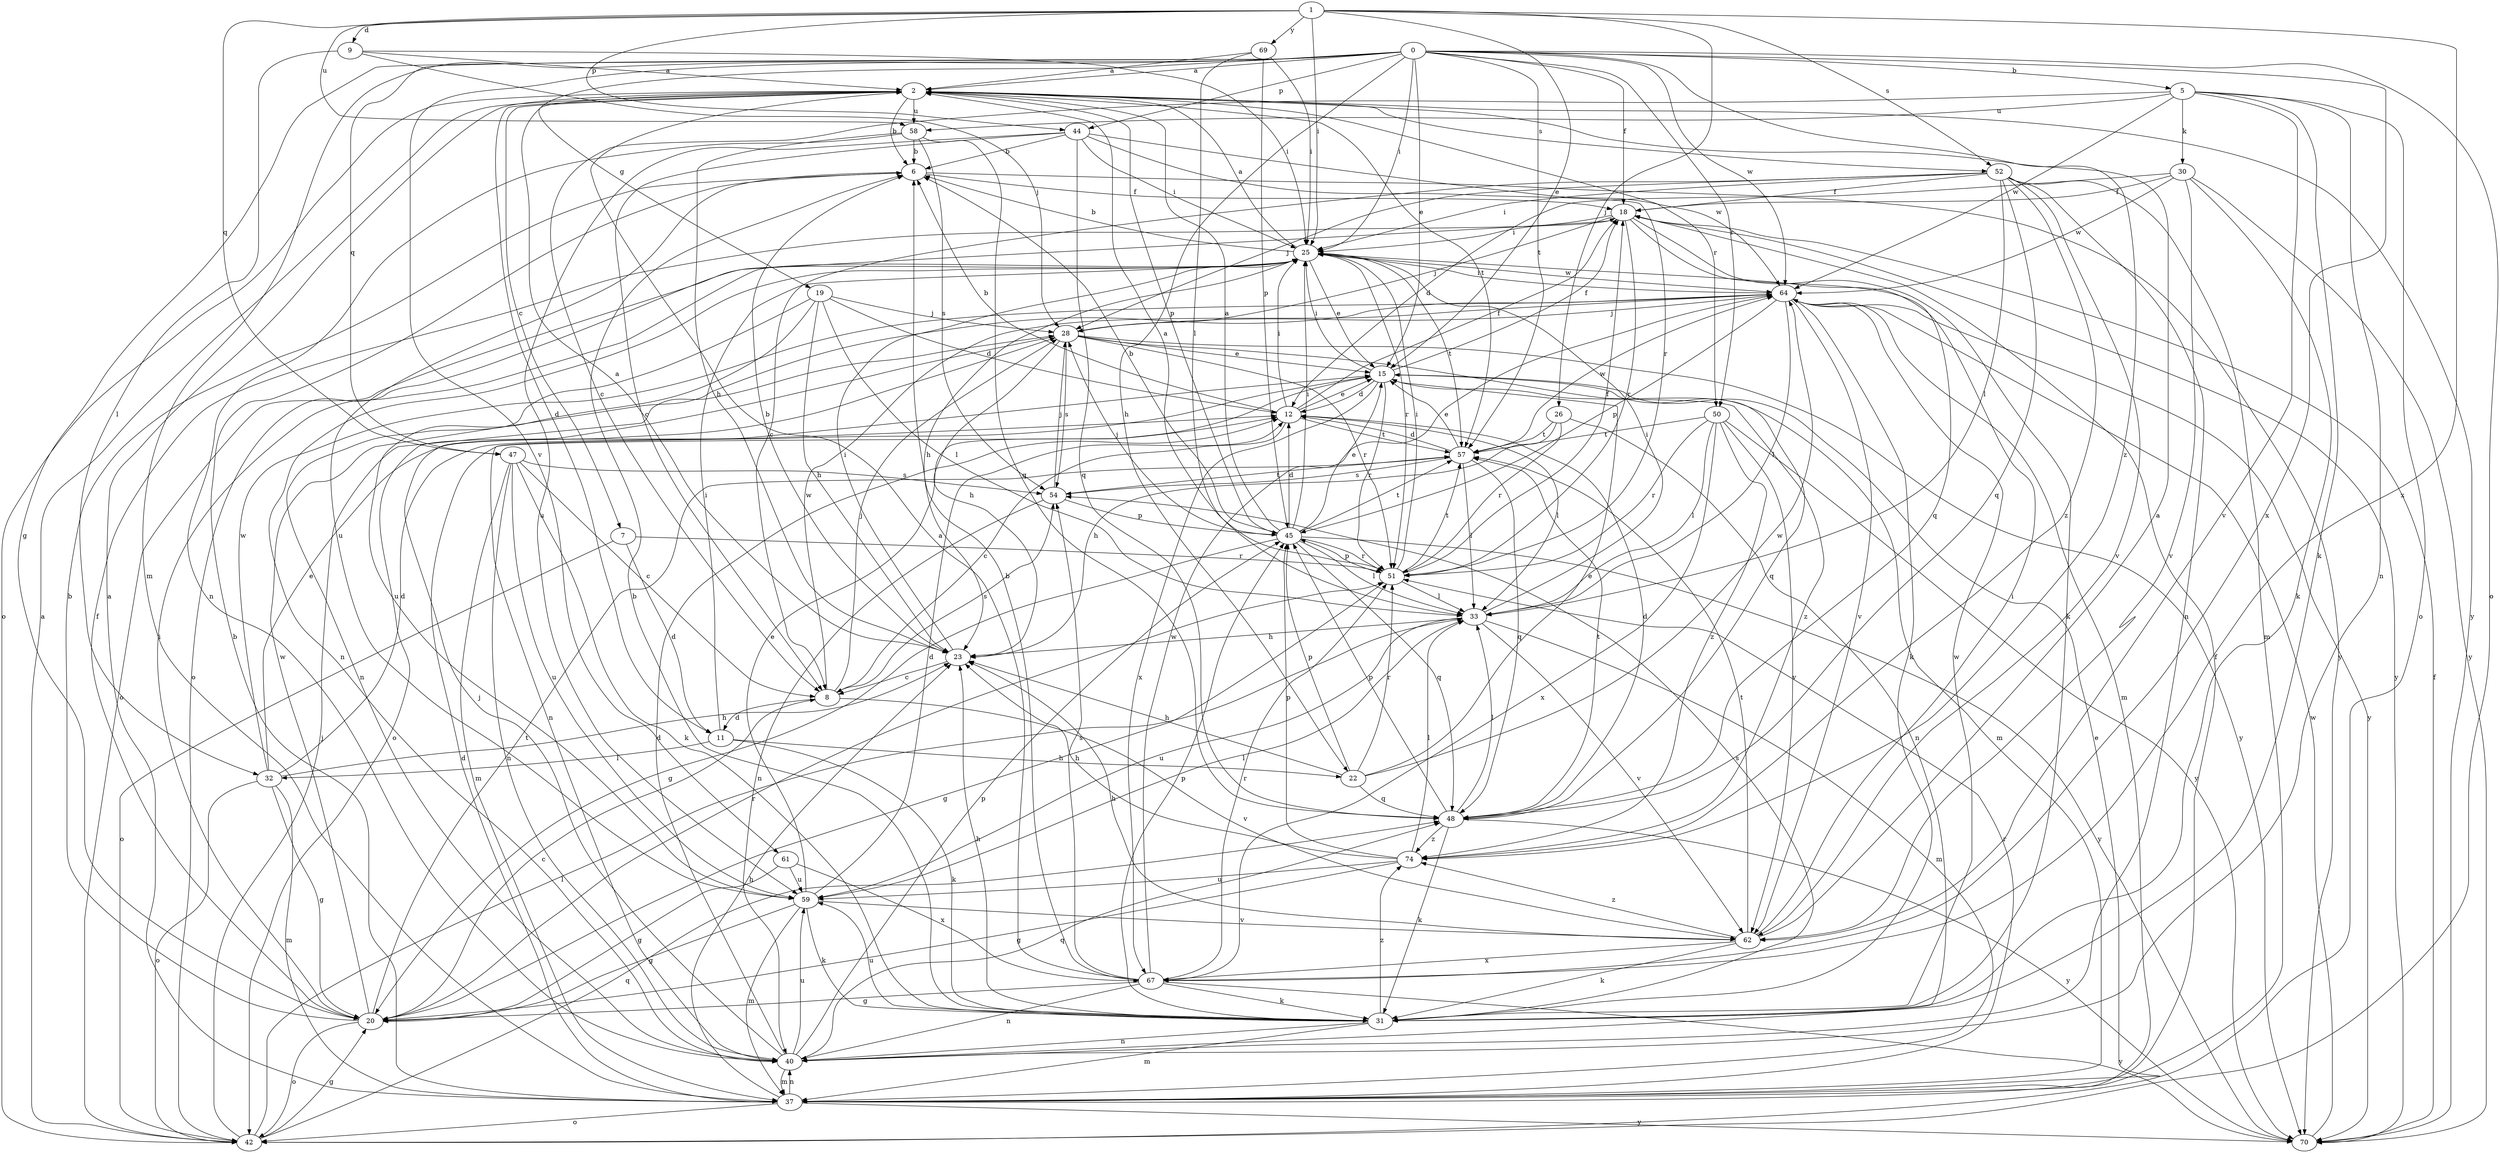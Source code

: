 strict digraph  {
0;
1;
2;
5;
6;
7;
8;
9;
11;
12;
15;
18;
19;
20;
22;
23;
25;
26;
28;
30;
31;
32;
33;
37;
40;
42;
44;
45;
47;
48;
50;
51;
52;
54;
57;
58;
59;
61;
62;
64;
67;
69;
70;
74;
0 -> 2  [label=a];
0 -> 5  [label=b];
0 -> 15  [label=e];
0 -> 18  [label=f];
0 -> 19  [label=g];
0 -> 20  [label=g];
0 -> 22  [label=h];
0 -> 25  [label=i];
0 -> 37  [label=m];
0 -> 42  [label=o];
0 -> 44  [label=p];
0 -> 47  [label=q];
0 -> 50  [label=r];
0 -> 57  [label=t];
0 -> 61  [label=v];
0 -> 64  [label=w];
0 -> 67  [label=x];
0 -> 74  [label=z];
1 -> 9  [label=d];
1 -> 15  [label=e];
1 -> 25  [label=i];
1 -> 26  [label=j];
1 -> 44  [label=p];
1 -> 47  [label=q];
1 -> 52  [label=s];
1 -> 58  [label=u];
1 -> 67  [label=x];
1 -> 69  [label=y];
2 -> 6  [label=b];
2 -> 7  [label=c];
2 -> 11  [label=d];
2 -> 42  [label=o];
2 -> 45  [label=p];
2 -> 50  [label=r];
2 -> 52  [label=s];
2 -> 57  [label=t];
2 -> 58  [label=u];
2 -> 70  [label=y];
5 -> 8  [label=c];
5 -> 30  [label=k];
5 -> 31  [label=k];
5 -> 40  [label=n];
5 -> 42  [label=o];
5 -> 58  [label=u];
5 -> 62  [label=v];
5 -> 64  [label=w];
6 -> 18  [label=f];
6 -> 59  [label=u];
6 -> 70  [label=y];
7 -> 11  [label=d];
7 -> 42  [label=o];
7 -> 51  [label=r];
8 -> 11  [label=d];
8 -> 28  [label=j];
8 -> 54  [label=s];
8 -> 62  [label=v];
8 -> 64  [label=w];
9 -> 2  [label=a];
9 -> 25  [label=i];
9 -> 28  [label=j];
9 -> 32  [label=l];
11 -> 22  [label=h];
11 -> 25  [label=i];
11 -> 31  [label=k];
11 -> 32  [label=l];
12 -> 6  [label=b];
12 -> 8  [label=c];
12 -> 15  [label=e];
12 -> 18  [label=f];
12 -> 25  [label=i];
12 -> 33  [label=l];
12 -> 57  [label=t];
15 -> 12  [label=d];
15 -> 18  [label=f];
15 -> 25  [label=i];
15 -> 37  [label=m];
15 -> 40  [label=n];
15 -> 51  [label=r];
15 -> 67  [label=x];
15 -> 74  [label=z];
18 -> 25  [label=i];
18 -> 28  [label=j];
18 -> 31  [label=k];
18 -> 42  [label=o];
18 -> 48  [label=q];
18 -> 51  [label=r];
18 -> 70  [label=y];
19 -> 12  [label=d];
19 -> 23  [label=h];
19 -> 28  [label=j];
19 -> 33  [label=l];
19 -> 40  [label=n];
19 -> 59  [label=u];
20 -> 6  [label=b];
20 -> 8  [label=c];
20 -> 18  [label=f];
20 -> 25  [label=i];
20 -> 42  [label=o];
20 -> 51  [label=r];
20 -> 57  [label=t];
20 -> 64  [label=w];
22 -> 15  [label=e];
22 -> 23  [label=h];
22 -> 45  [label=p];
22 -> 48  [label=q];
22 -> 51  [label=r];
22 -> 64  [label=w];
23 -> 2  [label=a];
23 -> 6  [label=b];
23 -> 8  [label=c];
23 -> 25  [label=i];
25 -> 2  [label=a];
25 -> 6  [label=b];
25 -> 15  [label=e];
25 -> 23  [label=h];
25 -> 40  [label=n];
25 -> 42  [label=o];
25 -> 51  [label=r];
25 -> 57  [label=t];
25 -> 64  [label=w];
26 -> 23  [label=h];
26 -> 40  [label=n];
26 -> 51  [label=r];
26 -> 57  [label=t];
28 -> 15  [label=e];
28 -> 23  [label=h];
28 -> 42  [label=o];
28 -> 48  [label=q];
28 -> 51  [label=r];
28 -> 54  [label=s];
28 -> 70  [label=y];
30 -> 12  [label=d];
30 -> 18  [label=f];
30 -> 31  [label=k];
30 -> 62  [label=v];
30 -> 64  [label=w];
30 -> 70  [label=y];
31 -> 6  [label=b];
31 -> 23  [label=h];
31 -> 37  [label=m];
31 -> 40  [label=n];
31 -> 45  [label=p];
31 -> 54  [label=s];
31 -> 59  [label=u];
31 -> 64  [label=w];
31 -> 74  [label=z];
32 -> 12  [label=d];
32 -> 15  [label=e];
32 -> 20  [label=g];
32 -> 23  [label=h];
32 -> 37  [label=m];
32 -> 42  [label=o];
32 -> 64  [label=w];
33 -> 23  [label=h];
33 -> 25  [label=i];
33 -> 37  [label=m];
33 -> 59  [label=u];
33 -> 62  [label=v];
37 -> 2  [label=a];
37 -> 6  [label=b];
37 -> 12  [label=d];
37 -> 15  [label=e];
37 -> 18  [label=f];
37 -> 23  [label=h];
37 -> 40  [label=n];
37 -> 42  [label=o];
37 -> 51  [label=r];
37 -> 70  [label=y];
40 -> 12  [label=d];
40 -> 28  [label=j];
40 -> 37  [label=m];
40 -> 45  [label=p];
40 -> 48  [label=q];
40 -> 59  [label=u];
42 -> 2  [label=a];
42 -> 20  [label=g];
42 -> 28  [label=j];
42 -> 33  [label=l];
42 -> 48  [label=q];
44 -> 6  [label=b];
44 -> 8  [label=c];
44 -> 25  [label=i];
44 -> 48  [label=q];
44 -> 51  [label=r];
44 -> 59  [label=u];
44 -> 64  [label=w];
45 -> 2  [label=a];
45 -> 6  [label=b];
45 -> 12  [label=d];
45 -> 15  [label=e];
45 -> 20  [label=g];
45 -> 25  [label=i];
45 -> 28  [label=j];
45 -> 33  [label=l];
45 -> 48  [label=q];
45 -> 51  [label=r];
45 -> 57  [label=t];
45 -> 70  [label=y];
47 -> 8  [label=c];
47 -> 31  [label=k];
47 -> 37  [label=m];
47 -> 40  [label=n];
47 -> 54  [label=s];
47 -> 59  [label=u];
48 -> 12  [label=d];
48 -> 31  [label=k];
48 -> 33  [label=l];
48 -> 45  [label=p];
48 -> 57  [label=t];
48 -> 70  [label=y];
48 -> 74  [label=z];
50 -> 33  [label=l];
50 -> 51  [label=r];
50 -> 57  [label=t];
50 -> 62  [label=v];
50 -> 67  [label=x];
50 -> 70  [label=y];
50 -> 74  [label=z];
51 -> 2  [label=a];
51 -> 18  [label=f];
51 -> 20  [label=g];
51 -> 25  [label=i];
51 -> 33  [label=l];
51 -> 45  [label=p];
51 -> 57  [label=t];
52 -> 8  [label=c];
52 -> 18  [label=f];
52 -> 25  [label=i];
52 -> 28  [label=j];
52 -> 33  [label=l];
52 -> 37  [label=m];
52 -> 40  [label=n];
52 -> 48  [label=q];
52 -> 62  [label=v];
52 -> 74  [label=z];
54 -> 28  [label=j];
54 -> 40  [label=n];
54 -> 45  [label=p];
54 -> 57  [label=t];
57 -> 12  [label=d];
57 -> 15  [label=e];
57 -> 33  [label=l];
57 -> 48  [label=q];
57 -> 54  [label=s];
57 -> 64  [label=w];
58 -> 6  [label=b];
58 -> 23  [label=h];
58 -> 40  [label=n];
58 -> 48  [label=q];
58 -> 54  [label=s];
59 -> 12  [label=d];
59 -> 15  [label=e];
59 -> 20  [label=g];
59 -> 31  [label=k];
59 -> 33  [label=l];
59 -> 37  [label=m];
59 -> 62  [label=v];
61 -> 20  [label=g];
61 -> 59  [label=u];
61 -> 67  [label=x];
62 -> 2  [label=a];
62 -> 23  [label=h];
62 -> 25  [label=i];
62 -> 31  [label=k];
62 -> 57  [label=t];
62 -> 67  [label=x];
62 -> 74  [label=z];
64 -> 25  [label=i];
64 -> 28  [label=j];
64 -> 31  [label=k];
64 -> 33  [label=l];
64 -> 37  [label=m];
64 -> 45  [label=p];
64 -> 62  [label=v];
64 -> 70  [label=y];
67 -> 2  [label=a];
67 -> 6  [label=b];
67 -> 20  [label=g];
67 -> 31  [label=k];
67 -> 40  [label=n];
67 -> 51  [label=r];
67 -> 54  [label=s];
67 -> 64  [label=w];
67 -> 70  [label=y];
69 -> 2  [label=a];
69 -> 25  [label=i];
69 -> 33  [label=l];
69 -> 45  [label=p];
70 -> 18  [label=f];
70 -> 64  [label=w];
74 -> 20  [label=g];
74 -> 23  [label=h];
74 -> 33  [label=l];
74 -> 45  [label=p];
74 -> 59  [label=u];
}
